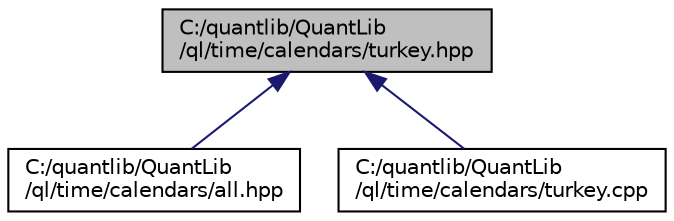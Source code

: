 digraph "C:/quantlib/QuantLib/ql/time/calendars/turkey.hpp"
{
  edge [fontname="Helvetica",fontsize="10",labelfontname="Helvetica",labelfontsize="10"];
  node [fontname="Helvetica",fontsize="10",shape=record];
  Node1 [label="C:/quantlib/QuantLib\l/ql/time/calendars/turkey.hpp",height=0.2,width=0.4,color="black", fillcolor="grey75", style="filled", fontcolor="black"];
  Node1 -> Node2 [dir="back",color="midnightblue",fontsize="10",style="solid"];
  Node2 [label="C:/quantlib/QuantLib\l/ql/time/calendars/all.hpp",height=0.2,width=0.4,color="black", fillcolor="white", style="filled",URL="$all_8hpp.html"];
  Node1 -> Node3 [dir="back",color="midnightblue",fontsize="10",style="solid"];
  Node3 [label="C:/quantlib/QuantLib\l/ql/time/calendars/turkey.cpp",height=0.2,width=0.4,color="black", fillcolor="white", style="filled",URL="$turkey_8cpp.html"];
}
